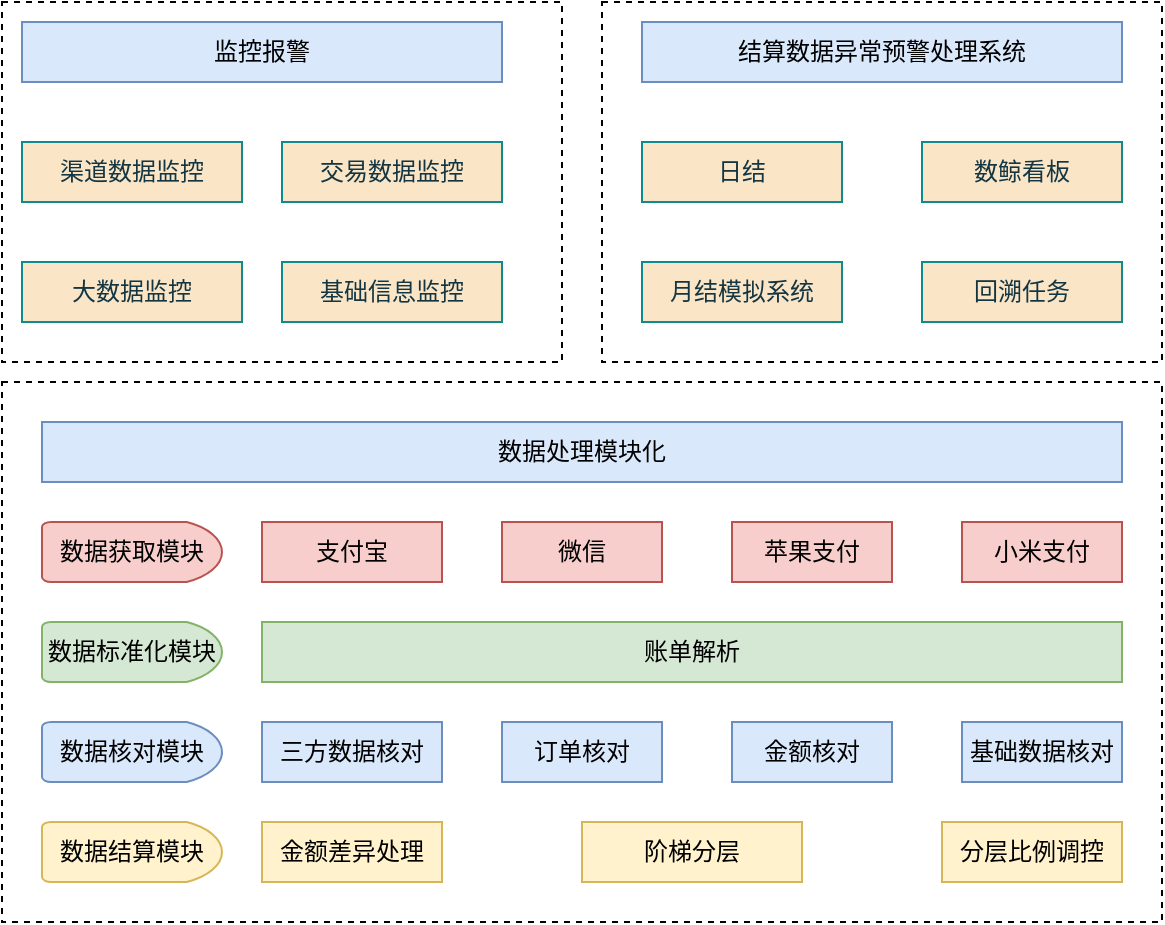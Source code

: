 <mxfile version="21.6.6" type="github">
  <diagram name="第 1 页" id="uGkZLmXclBiTkVDywMLg">
    <mxGraphModel dx="1050" dy="630" grid="1" gridSize="10" guides="1" tooltips="1" connect="1" arrows="1" fold="1" page="1" pageScale="1" pageWidth="827" pageHeight="1169" math="0" shadow="0">
      <root>
        <mxCell id="0" />
        <mxCell id="1" parent="0" />
        <mxCell id="KXxzeb0cOko_NzT7TN8d-67" value="" style="rounded=0;whiteSpace=wrap;html=1;dashed=1;" vertex="1" parent="1">
          <mxGeometry x="390" y="660" width="280" height="180" as="geometry" />
        </mxCell>
        <mxCell id="KXxzeb0cOko_NzT7TN8d-68" value="" style="rounded=0;whiteSpace=wrap;html=1;dashed=1;" vertex="1" parent="1">
          <mxGeometry x="90" y="850" width="580" height="270" as="geometry" />
        </mxCell>
        <mxCell id="KXxzeb0cOko_NzT7TN8d-66" value="" style="rounded=0;whiteSpace=wrap;html=1;dashed=1;" vertex="1" parent="1">
          <mxGeometry x="90" y="660" width="280" height="180" as="geometry" />
        </mxCell>
        <mxCell id="KXxzeb0cOko_NzT7TN8d-28" value="渠道数据监控" style="rounded=0;whiteSpace=wrap;html=1;strokeColor=#0F8B8D;fontColor=#143642;fillColor=#FAE5C7;" vertex="1" parent="1">
          <mxGeometry x="100" y="730" width="110" height="30" as="geometry" />
        </mxCell>
        <mxCell id="KXxzeb0cOko_NzT7TN8d-29" value="交易数据监控" style="rounded=0;whiteSpace=wrap;html=1;strokeColor=#0F8B8D;fontColor=#143642;fillColor=#FAE5C7;" vertex="1" parent="1">
          <mxGeometry x="230" y="730" width="110" height="30" as="geometry" />
        </mxCell>
        <mxCell id="KXxzeb0cOko_NzT7TN8d-30" value="大数据监控" style="rounded=0;whiteSpace=wrap;html=1;strokeColor=#0F8B8D;fontColor=#143642;fillColor=#FAE5C7;" vertex="1" parent="1">
          <mxGeometry x="100" y="790" width="110" height="30" as="geometry" />
        </mxCell>
        <mxCell id="KXxzeb0cOko_NzT7TN8d-31" value="基础信息监控" style="rounded=0;whiteSpace=wrap;html=1;strokeColor=#0F8B8D;fontColor=#143642;fillColor=#FAE5C7;" vertex="1" parent="1">
          <mxGeometry x="230" y="790" width="110" height="30" as="geometry" />
        </mxCell>
        <mxCell id="KXxzeb0cOko_NzT7TN8d-33" value="监控报警" style="rounded=0;whiteSpace=wrap;html=1;fillColor=#dae8fc;strokeColor=#6c8ebf;" vertex="1" parent="1">
          <mxGeometry x="100" y="670" width="240" height="30" as="geometry" />
        </mxCell>
        <mxCell id="KXxzeb0cOko_NzT7TN8d-34" value="数据处理模块化" style="rounded=0;whiteSpace=wrap;html=1;strokeColor=#6c8ebf;fillColor=#dae8fc;" vertex="1" parent="1">
          <mxGeometry x="110" y="870" width="540" height="30" as="geometry" />
        </mxCell>
        <mxCell id="KXxzeb0cOko_NzT7TN8d-36" value="支付宝" style="rounded=0;whiteSpace=wrap;html=1;strokeColor=#b85450;fillColor=#f8cecc;" vertex="1" parent="1">
          <mxGeometry x="220" y="920" width="90" height="30" as="geometry" />
        </mxCell>
        <mxCell id="KXxzeb0cOko_NzT7TN8d-37" value="微信" style="rounded=0;whiteSpace=wrap;html=1;strokeColor=#b85450;fillColor=#f8cecc;" vertex="1" parent="1">
          <mxGeometry x="340" y="920" width="80" height="30" as="geometry" />
        </mxCell>
        <mxCell id="KXxzeb0cOko_NzT7TN8d-38" value="苹果支付" style="rounded=0;whiteSpace=wrap;html=1;strokeColor=#b85450;fillColor=#f8cecc;" vertex="1" parent="1">
          <mxGeometry x="455" y="920" width="80" height="30" as="geometry" />
        </mxCell>
        <mxCell id="KXxzeb0cOko_NzT7TN8d-39" value="小米支付" style="rounded=0;whiteSpace=wrap;html=1;strokeColor=#b85450;fillColor=#f8cecc;" vertex="1" parent="1">
          <mxGeometry x="570" y="920" width="80" height="30" as="geometry" />
        </mxCell>
        <mxCell id="KXxzeb0cOko_NzT7TN8d-42" value="账单解析" style="rounded=0;whiteSpace=wrap;html=1;strokeColor=#82b366;fillColor=#d5e8d4;" vertex="1" parent="1">
          <mxGeometry x="220" y="970" width="430" height="30" as="geometry" />
        </mxCell>
        <mxCell id="KXxzeb0cOko_NzT7TN8d-49" value="三方数据核对" style="rounded=0;whiteSpace=wrap;html=1;strokeColor=#6c8ebf;fillColor=#dae8fc;" vertex="1" parent="1">
          <mxGeometry x="220" y="1020" width="90" height="30" as="geometry" />
        </mxCell>
        <mxCell id="KXxzeb0cOko_NzT7TN8d-50" value="订单核对" style="rounded=0;whiteSpace=wrap;html=1;strokeColor=#6c8ebf;fillColor=#dae8fc;" vertex="1" parent="1">
          <mxGeometry x="340" y="1020" width="80" height="30" as="geometry" />
        </mxCell>
        <mxCell id="KXxzeb0cOko_NzT7TN8d-51" value="金额核对" style="rounded=0;whiteSpace=wrap;html=1;strokeColor=#6c8ebf;fillColor=#dae8fc;" vertex="1" parent="1">
          <mxGeometry x="455" y="1020" width="80" height="30" as="geometry" />
        </mxCell>
        <mxCell id="KXxzeb0cOko_NzT7TN8d-52" value="基础数据核对" style="rounded=0;whiteSpace=wrap;html=1;strokeColor=#6c8ebf;fillColor=#dae8fc;" vertex="1" parent="1">
          <mxGeometry x="570" y="1020" width="80" height="30" as="geometry" />
        </mxCell>
        <mxCell id="KXxzeb0cOko_NzT7TN8d-54" value="金额差异处理" style="rounded=0;whiteSpace=wrap;html=1;strokeColor=#d6b656;fillColor=#fff2cc;" vertex="1" parent="1">
          <mxGeometry x="220" y="1070" width="90" height="30" as="geometry" />
        </mxCell>
        <mxCell id="KXxzeb0cOko_NzT7TN8d-55" value="阶梯分层" style="rounded=0;whiteSpace=wrap;html=1;strokeColor=#d6b656;fillColor=#fff2cc;" vertex="1" parent="1">
          <mxGeometry x="380" y="1070" width="110" height="30" as="geometry" />
        </mxCell>
        <mxCell id="KXxzeb0cOko_NzT7TN8d-56" value="分层比例调控" style="rounded=0;whiteSpace=wrap;html=1;strokeColor=#d6b656;fillColor=#fff2cc;" vertex="1" parent="1">
          <mxGeometry x="560" y="1070" width="90" height="30" as="geometry" />
        </mxCell>
        <mxCell id="KXxzeb0cOko_NzT7TN8d-57" value="结算数据异常预警处理系统" style="rounded=0;whiteSpace=wrap;html=1;fillColor=#dae8fc;strokeColor=#6c8ebf;" vertex="1" parent="1">
          <mxGeometry x="410" y="670" width="240" height="30" as="geometry" />
        </mxCell>
        <mxCell id="KXxzeb0cOko_NzT7TN8d-58" value="日结" style="rounded=0;whiteSpace=wrap;html=1;strokeColor=#0F8B8D;fontColor=#143642;fillColor=#FAE5C7;" vertex="1" parent="1">
          <mxGeometry x="410" y="730" width="100" height="30" as="geometry" />
        </mxCell>
        <mxCell id="KXxzeb0cOko_NzT7TN8d-59" value="数鲸看板" style="rounded=0;whiteSpace=wrap;html=1;strokeColor=#0F8B8D;fontColor=#143642;fillColor=#FAE5C7;" vertex="1" parent="1">
          <mxGeometry x="550" y="730" width="100" height="30" as="geometry" />
        </mxCell>
        <mxCell id="KXxzeb0cOko_NzT7TN8d-60" value="月结模拟系统" style="rounded=0;whiteSpace=wrap;html=1;strokeColor=#0F8B8D;fontColor=#143642;fillColor=#FAE5C7;" vertex="1" parent="1">
          <mxGeometry x="410" y="790" width="100" height="30" as="geometry" />
        </mxCell>
        <mxCell id="KXxzeb0cOko_NzT7TN8d-61" value="回溯任务" style="whiteSpace=wrap;html=1;strokeColor=#0F8B8D;fontColor=#143642;fillColor=#FAE5C7;" vertex="1" parent="1">
          <mxGeometry x="550" y="790" width="100" height="30" as="geometry" />
        </mxCell>
        <mxCell id="KXxzeb0cOko_NzT7TN8d-62" value="数据获取模块" style="strokeWidth=1;html=1;shape=mxgraph.flowchart.delay;whiteSpace=wrap;strokeColor=#b85450;fillColor=#f8cecc;" vertex="1" parent="1">
          <mxGeometry x="110" y="920" width="90" height="30" as="geometry" />
        </mxCell>
        <mxCell id="KXxzeb0cOko_NzT7TN8d-63" value="数据标准化模块" style="strokeWidth=1;html=1;shape=mxgraph.flowchart.delay;whiteSpace=wrap;strokeColor=#82b366;fillColor=#d5e8d4;" vertex="1" parent="1">
          <mxGeometry x="110" y="970" width="90" height="30" as="geometry" />
        </mxCell>
        <mxCell id="KXxzeb0cOko_NzT7TN8d-64" value="数据核对模块" style="strokeWidth=1;html=1;shape=mxgraph.flowchart.delay;whiteSpace=wrap;strokeColor=#6c8ebf;fillColor=#dae8fc;" vertex="1" parent="1">
          <mxGeometry x="110" y="1020" width="90" height="30" as="geometry" />
        </mxCell>
        <mxCell id="KXxzeb0cOko_NzT7TN8d-65" value="数据结算模块" style="strokeWidth=1;html=1;shape=mxgraph.flowchart.delay;whiteSpace=wrap;strokeColor=#d6b656;fillColor=#fff2cc;" vertex="1" parent="1">
          <mxGeometry x="110" y="1070" width="90" height="30" as="geometry" />
        </mxCell>
      </root>
    </mxGraphModel>
  </diagram>
</mxfile>
